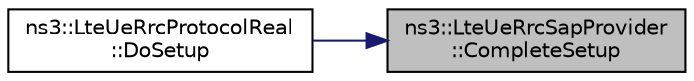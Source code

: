 digraph "ns3::LteUeRrcSapProvider::CompleteSetup"
{
 // LATEX_PDF_SIZE
  edge [fontname="Helvetica",fontsize="10",labelfontname="Helvetica",labelfontsize="10"];
  node [fontname="Helvetica",fontsize="10",shape=record];
  rankdir="RL";
  Node1 [label="ns3::LteUeRrcSapProvider\l::CompleteSetup",height=0.2,width=0.4,color="black", fillcolor="grey75", style="filled", fontcolor="black",tooltip="Complete setup function."];
  Node1 -> Node2 [dir="back",color="midnightblue",fontsize="10",style="solid",fontname="Helvetica"];
  Node2 [label="ns3::LteUeRrcProtocolReal\l::DoSetup",height=0.2,width=0.4,color="black", fillcolor="white", style="filled",URL="$classns3_1_1_lte_ue_rrc_protocol_real.html#ab75a78a5ee55e6b44ef41d0940d34656",tooltip="Setup function."];
}
